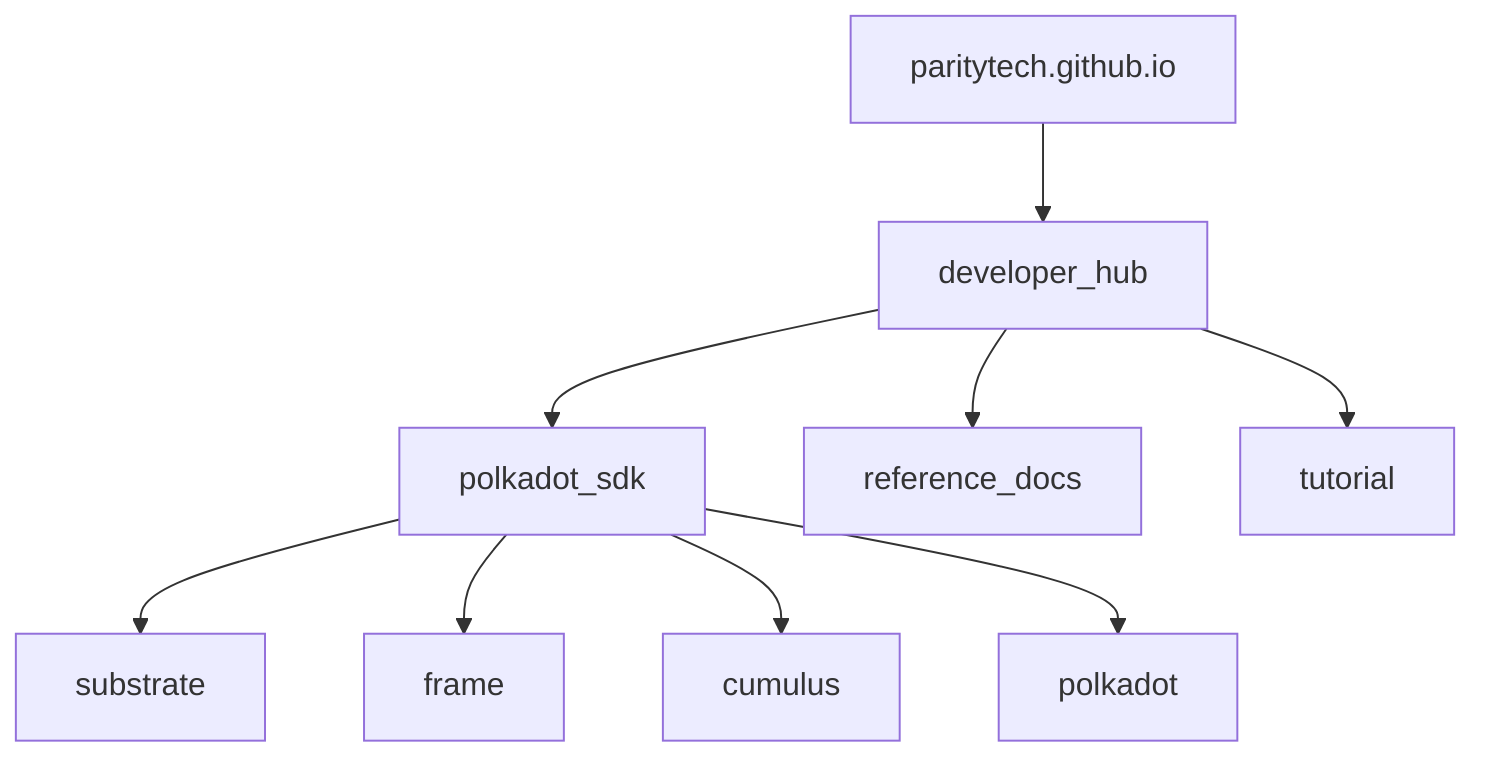 flowchart
    parity[paritytech.github.io] --> devhub[developer_hub]

    devhub --> polkadot_sdk
    devhub --> reference_docs
    devhub --> tutorial

    polkadot_sdk --> substrate
    polkadot_sdk --> frame
    polkadot_sdk --> cumulus
    polkadot_sdk --> polkadot